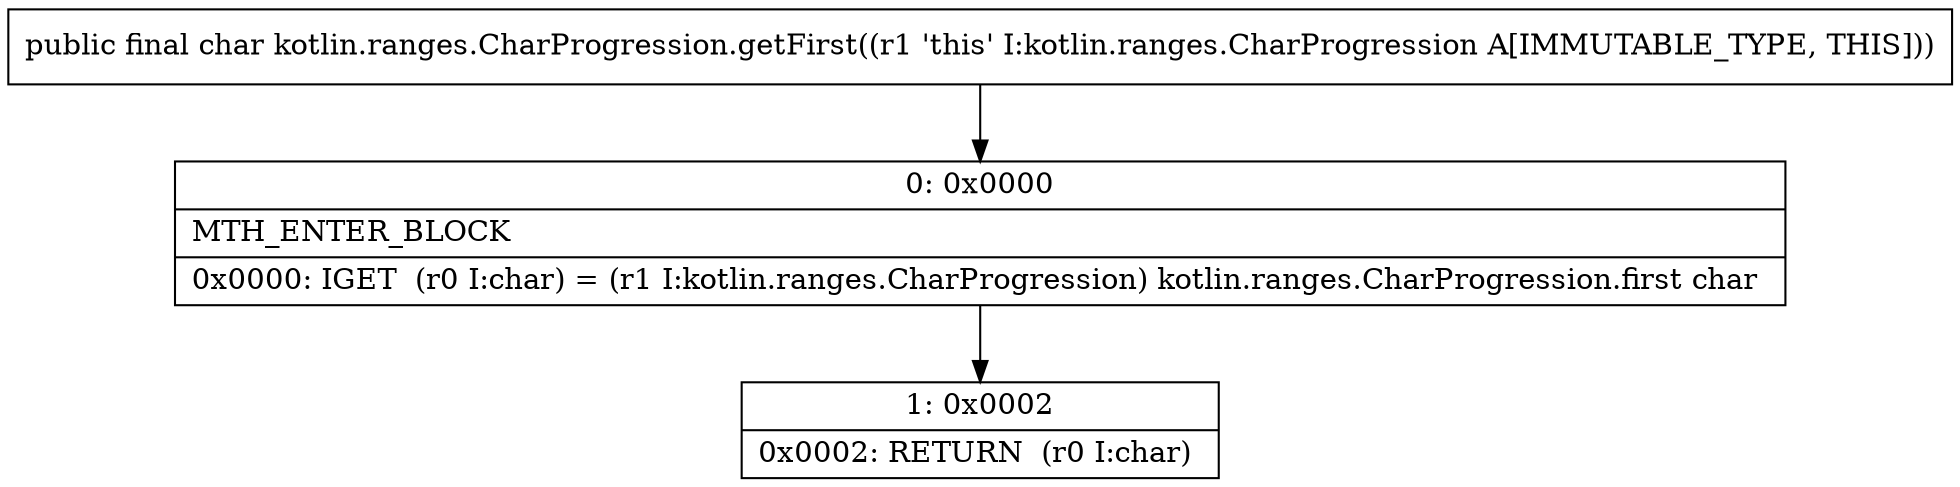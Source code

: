 digraph "CFG forkotlin.ranges.CharProgression.getFirst()C" {
Node_0 [shape=record,label="{0\:\ 0x0000|MTH_ENTER_BLOCK\l|0x0000: IGET  (r0 I:char) = (r1 I:kotlin.ranges.CharProgression) kotlin.ranges.CharProgression.first char \l}"];
Node_1 [shape=record,label="{1\:\ 0x0002|0x0002: RETURN  (r0 I:char) \l}"];
MethodNode[shape=record,label="{public final char kotlin.ranges.CharProgression.getFirst((r1 'this' I:kotlin.ranges.CharProgression A[IMMUTABLE_TYPE, THIS])) }"];
MethodNode -> Node_0;
Node_0 -> Node_1;
}

